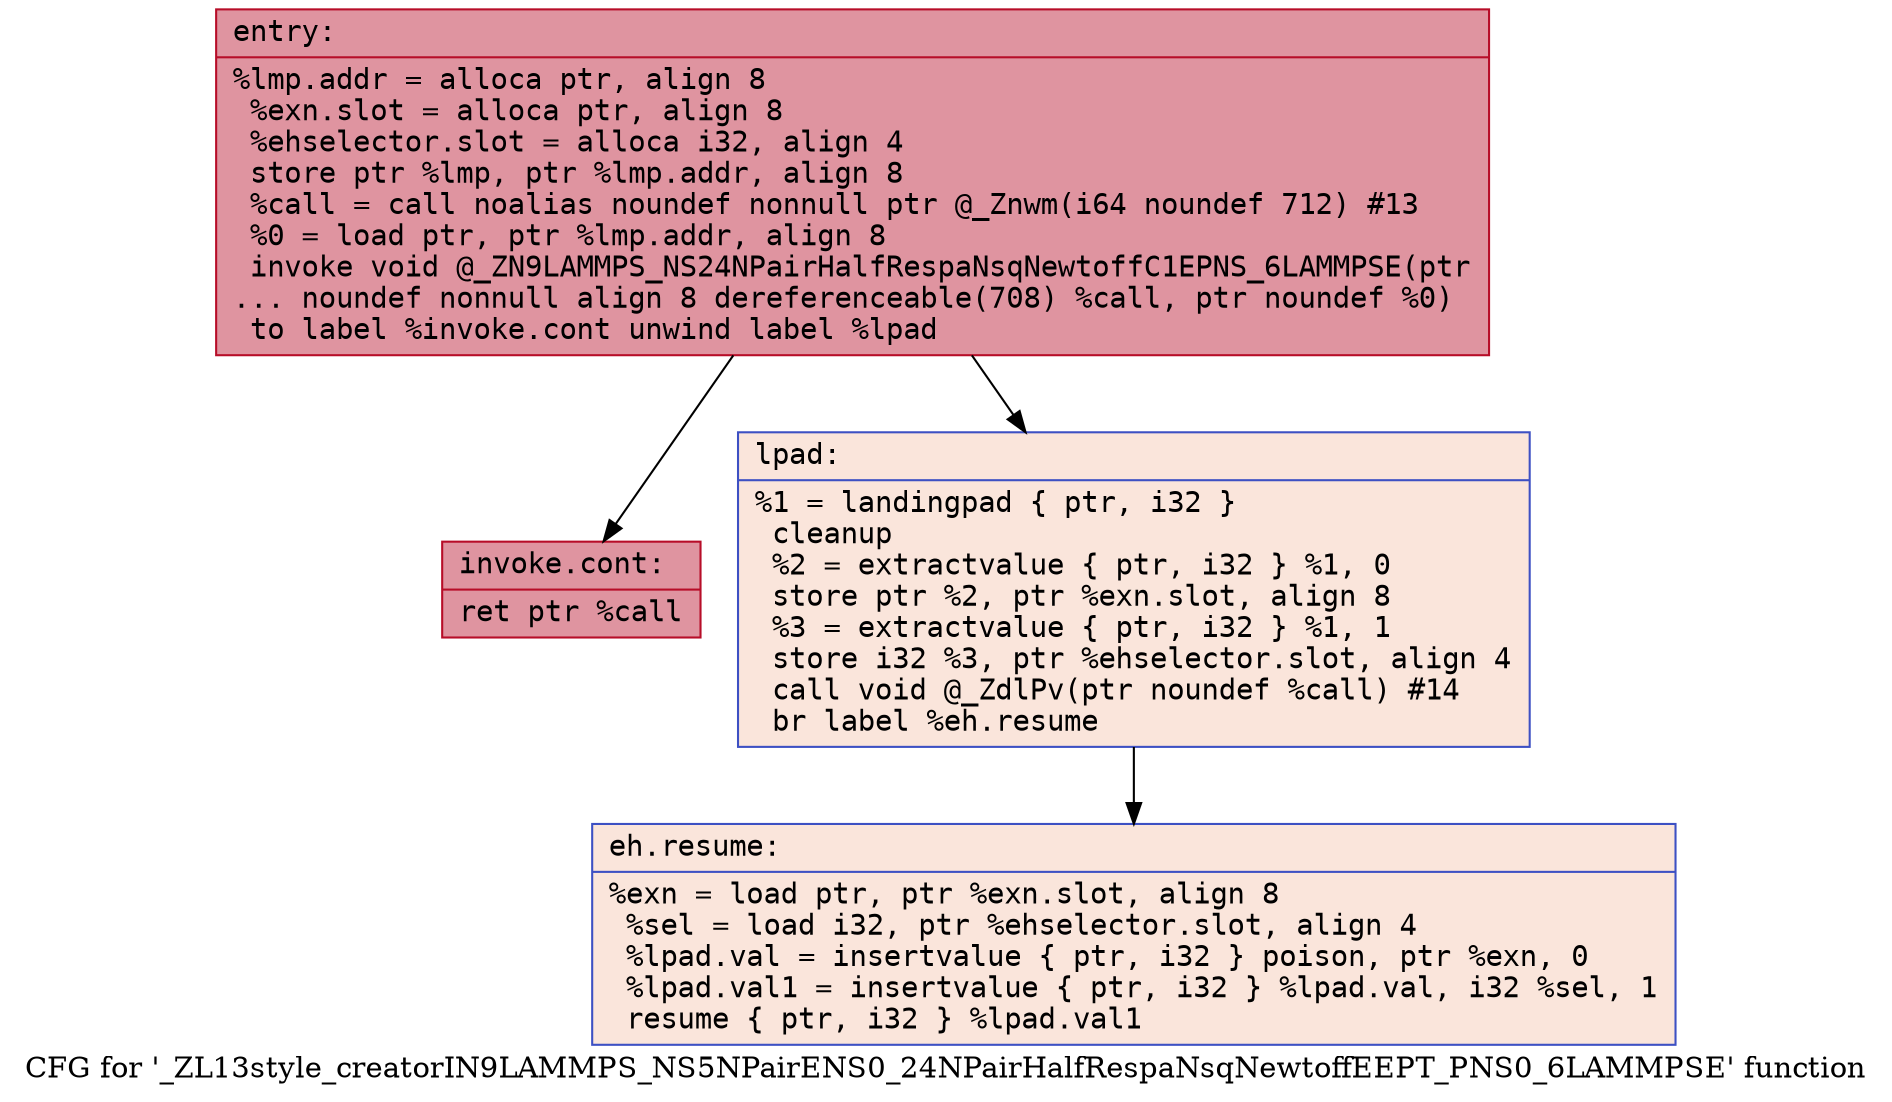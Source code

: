 digraph "CFG for '_ZL13style_creatorIN9LAMMPS_NS5NPairENS0_24NPairHalfRespaNsqNewtoffEEPT_PNS0_6LAMMPSE' function" {
	label="CFG for '_ZL13style_creatorIN9LAMMPS_NS5NPairENS0_24NPairHalfRespaNsqNewtoffEEPT_PNS0_6LAMMPSE' function";

	Node0x5563bdf2a4b0 [shape=record,color="#b70d28ff", style=filled, fillcolor="#b70d2870" fontname="Courier",label="{entry:\l|  %lmp.addr = alloca ptr, align 8\l  %exn.slot = alloca ptr, align 8\l  %ehselector.slot = alloca i32, align 4\l  store ptr %lmp, ptr %lmp.addr, align 8\l  %call = call noalias noundef nonnull ptr @_Znwm(i64 noundef 712) #13\l  %0 = load ptr, ptr %lmp.addr, align 8\l  invoke void @_ZN9LAMMPS_NS24NPairHalfRespaNsqNewtoffC1EPNS_6LAMMPSE(ptr\l... noundef nonnull align 8 dereferenceable(708) %call, ptr noundef %0)\l          to label %invoke.cont unwind label %lpad\l}"];
	Node0x5563bdf2a4b0 -> Node0x5563bdf2a8c0[tooltip="entry -> invoke.cont\nProbability 100.00%" ];
	Node0x5563bdf2a4b0 -> Node0x5563bdf2a940[tooltip="entry -> lpad\nProbability 0.00%" ];
	Node0x5563bdf2a8c0 [shape=record,color="#b70d28ff", style=filled, fillcolor="#b70d2870" fontname="Courier",label="{invoke.cont:\l|  ret ptr %call\l}"];
	Node0x5563bdf2a940 [shape=record,color="#3d50c3ff", style=filled, fillcolor="#f4c5ad70" fontname="Courier",label="{lpad:\l|  %1 = landingpad \{ ptr, i32 \}\l          cleanup\l  %2 = extractvalue \{ ptr, i32 \} %1, 0\l  store ptr %2, ptr %exn.slot, align 8\l  %3 = extractvalue \{ ptr, i32 \} %1, 1\l  store i32 %3, ptr %ehselector.slot, align 4\l  call void @_ZdlPv(ptr noundef %call) #14\l  br label %eh.resume\l}"];
	Node0x5563bdf2a940 -> Node0x5563bdf2b010[tooltip="lpad -> eh.resume\nProbability 100.00%" ];
	Node0x5563bdf2b010 [shape=record,color="#3d50c3ff", style=filled, fillcolor="#f4c5ad70" fontname="Courier",label="{eh.resume:\l|  %exn = load ptr, ptr %exn.slot, align 8\l  %sel = load i32, ptr %ehselector.slot, align 4\l  %lpad.val = insertvalue \{ ptr, i32 \} poison, ptr %exn, 0\l  %lpad.val1 = insertvalue \{ ptr, i32 \} %lpad.val, i32 %sel, 1\l  resume \{ ptr, i32 \} %lpad.val1\l}"];
}
